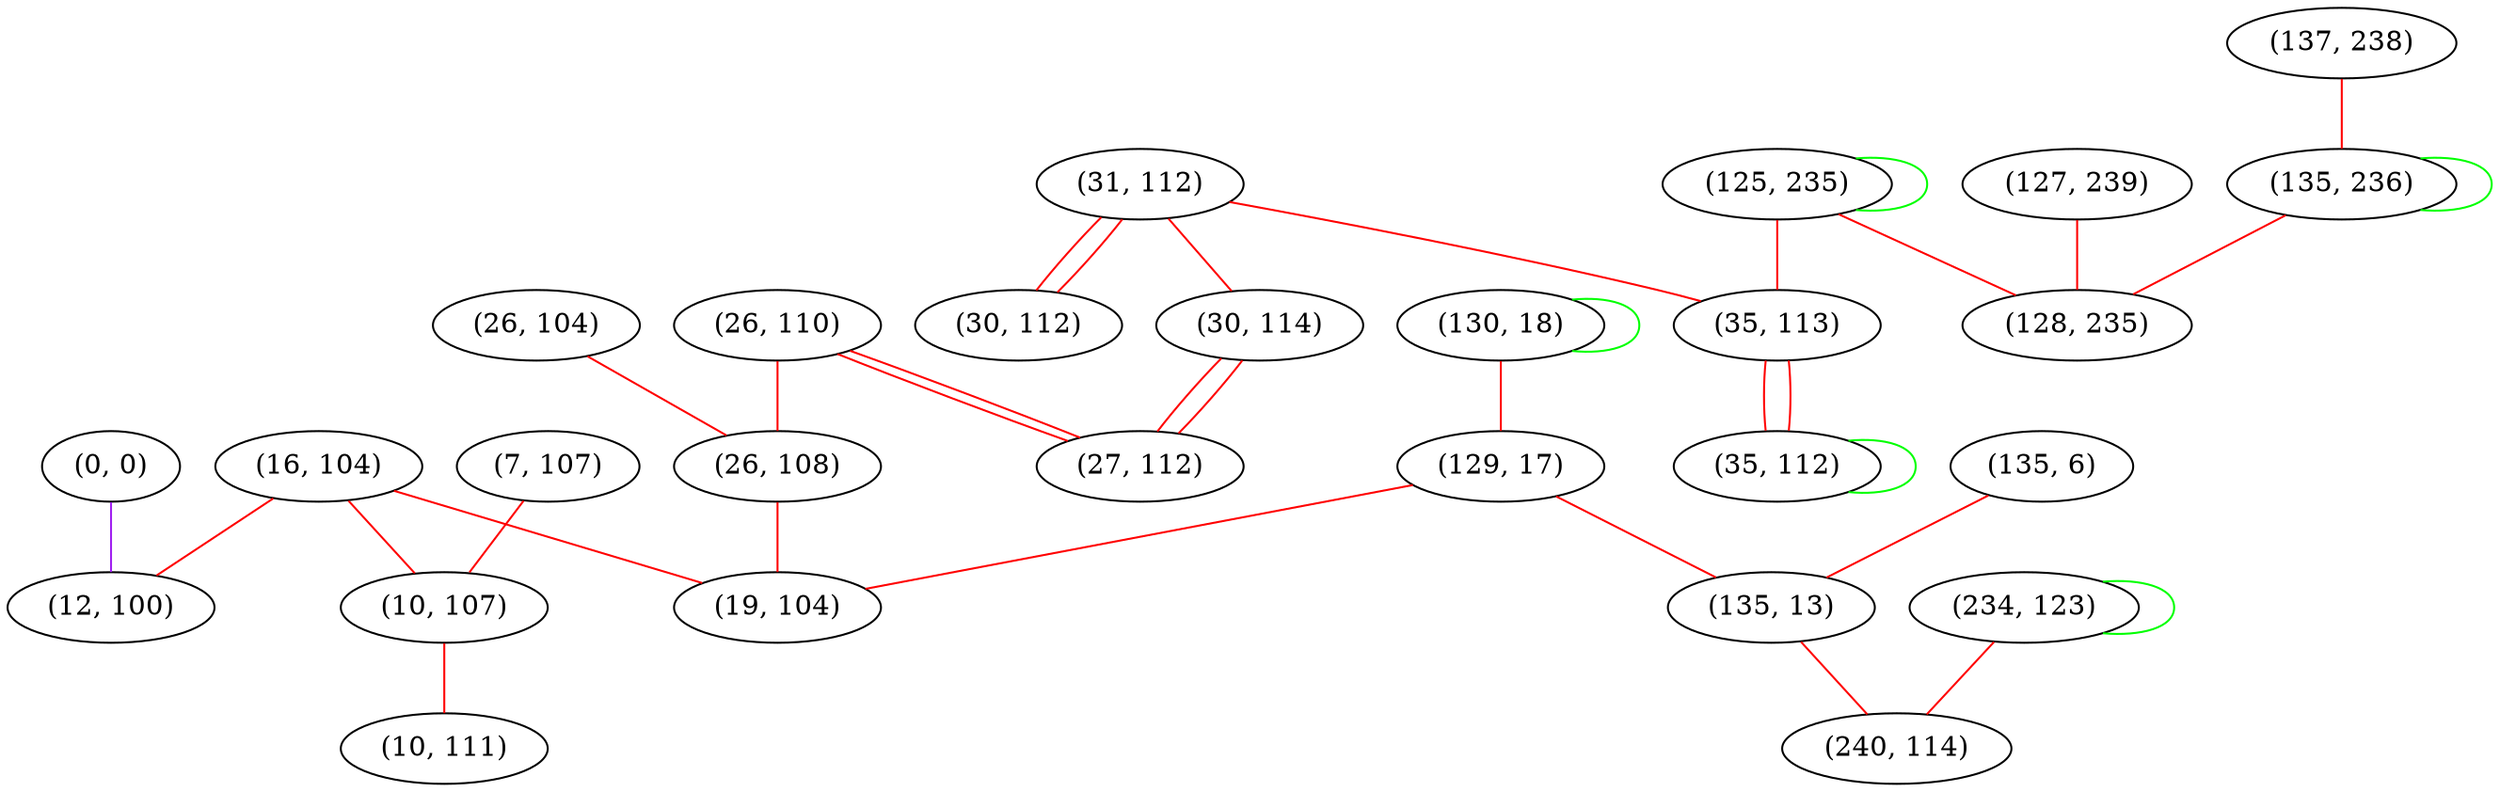 graph "" {
"(130, 18)";
"(16, 104)";
"(31, 112)";
"(129, 17)";
"(125, 235)";
"(35, 113)";
"(26, 110)";
"(137, 238)";
"(135, 236)";
"(135, 6)";
"(234, 123)";
"(35, 112)";
"(7, 107)";
"(30, 114)";
"(0, 0)";
"(127, 239)";
"(27, 112)";
"(26, 104)";
"(128, 235)";
"(12, 100)";
"(26, 108)";
"(19, 104)";
"(10, 107)";
"(135, 13)";
"(10, 111)";
"(30, 112)";
"(240, 114)";
"(130, 18)" -- "(129, 17)"  [color=red, key=0, weight=1];
"(130, 18)" -- "(130, 18)"  [color=green, key=0, weight=2];
"(16, 104)" -- "(19, 104)"  [color=red, key=0, weight=1];
"(16, 104)" -- "(12, 100)"  [color=red, key=0, weight=1];
"(16, 104)" -- "(10, 107)"  [color=red, key=0, weight=1];
"(31, 112)" -- "(35, 113)"  [color=red, key=0, weight=1];
"(31, 112)" -- "(30, 114)"  [color=red, key=0, weight=1];
"(31, 112)" -- "(30, 112)"  [color=red, key=0, weight=1];
"(31, 112)" -- "(30, 112)"  [color=red, key=1, weight=1];
"(129, 17)" -- "(19, 104)"  [color=red, key=0, weight=1];
"(129, 17)" -- "(135, 13)"  [color=red, key=0, weight=1];
"(125, 235)" -- "(128, 235)"  [color=red, key=0, weight=1];
"(125, 235)" -- "(35, 113)"  [color=red, key=0, weight=1];
"(125, 235)" -- "(125, 235)"  [color=green, key=0, weight=2];
"(35, 113)" -- "(35, 112)"  [color=red, key=0, weight=1];
"(35, 113)" -- "(35, 112)"  [color=red, key=1, weight=1];
"(26, 110)" -- "(27, 112)"  [color=red, key=0, weight=1];
"(26, 110)" -- "(27, 112)"  [color=red, key=1, weight=1];
"(26, 110)" -- "(26, 108)"  [color=red, key=0, weight=1];
"(137, 238)" -- "(135, 236)"  [color=red, key=0, weight=1];
"(135, 236)" -- "(135, 236)"  [color=green, key=0, weight=2];
"(135, 236)" -- "(128, 235)"  [color=red, key=0, weight=1];
"(135, 6)" -- "(135, 13)"  [color=red, key=0, weight=1];
"(234, 123)" -- "(234, 123)"  [color=green, key=0, weight=2];
"(234, 123)" -- "(240, 114)"  [color=red, key=0, weight=1];
"(35, 112)" -- "(35, 112)"  [color=green, key=0, weight=2];
"(7, 107)" -- "(10, 107)"  [color=red, key=0, weight=1];
"(30, 114)" -- "(27, 112)"  [color=red, key=0, weight=1];
"(30, 114)" -- "(27, 112)"  [color=red, key=1, weight=1];
"(0, 0)" -- "(12, 100)"  [color=purple, key=0, weight=4];
"(127, 239)" -- "(128, 235)"  [color=red, key=0, weight=1];
"(26, 104)" -- "(26, 108)"  [color=red, key=0, weight=1];
"(26, 108)" -- "(19, 104)"  [color=red, key=0, weight=1];
"(10, 107)" -- "(10, 111)"  [color=red, key=0, weight=1];
"(135, 13)" -- "(240, 114)"  [color=red, key=0, weight=1];
}
